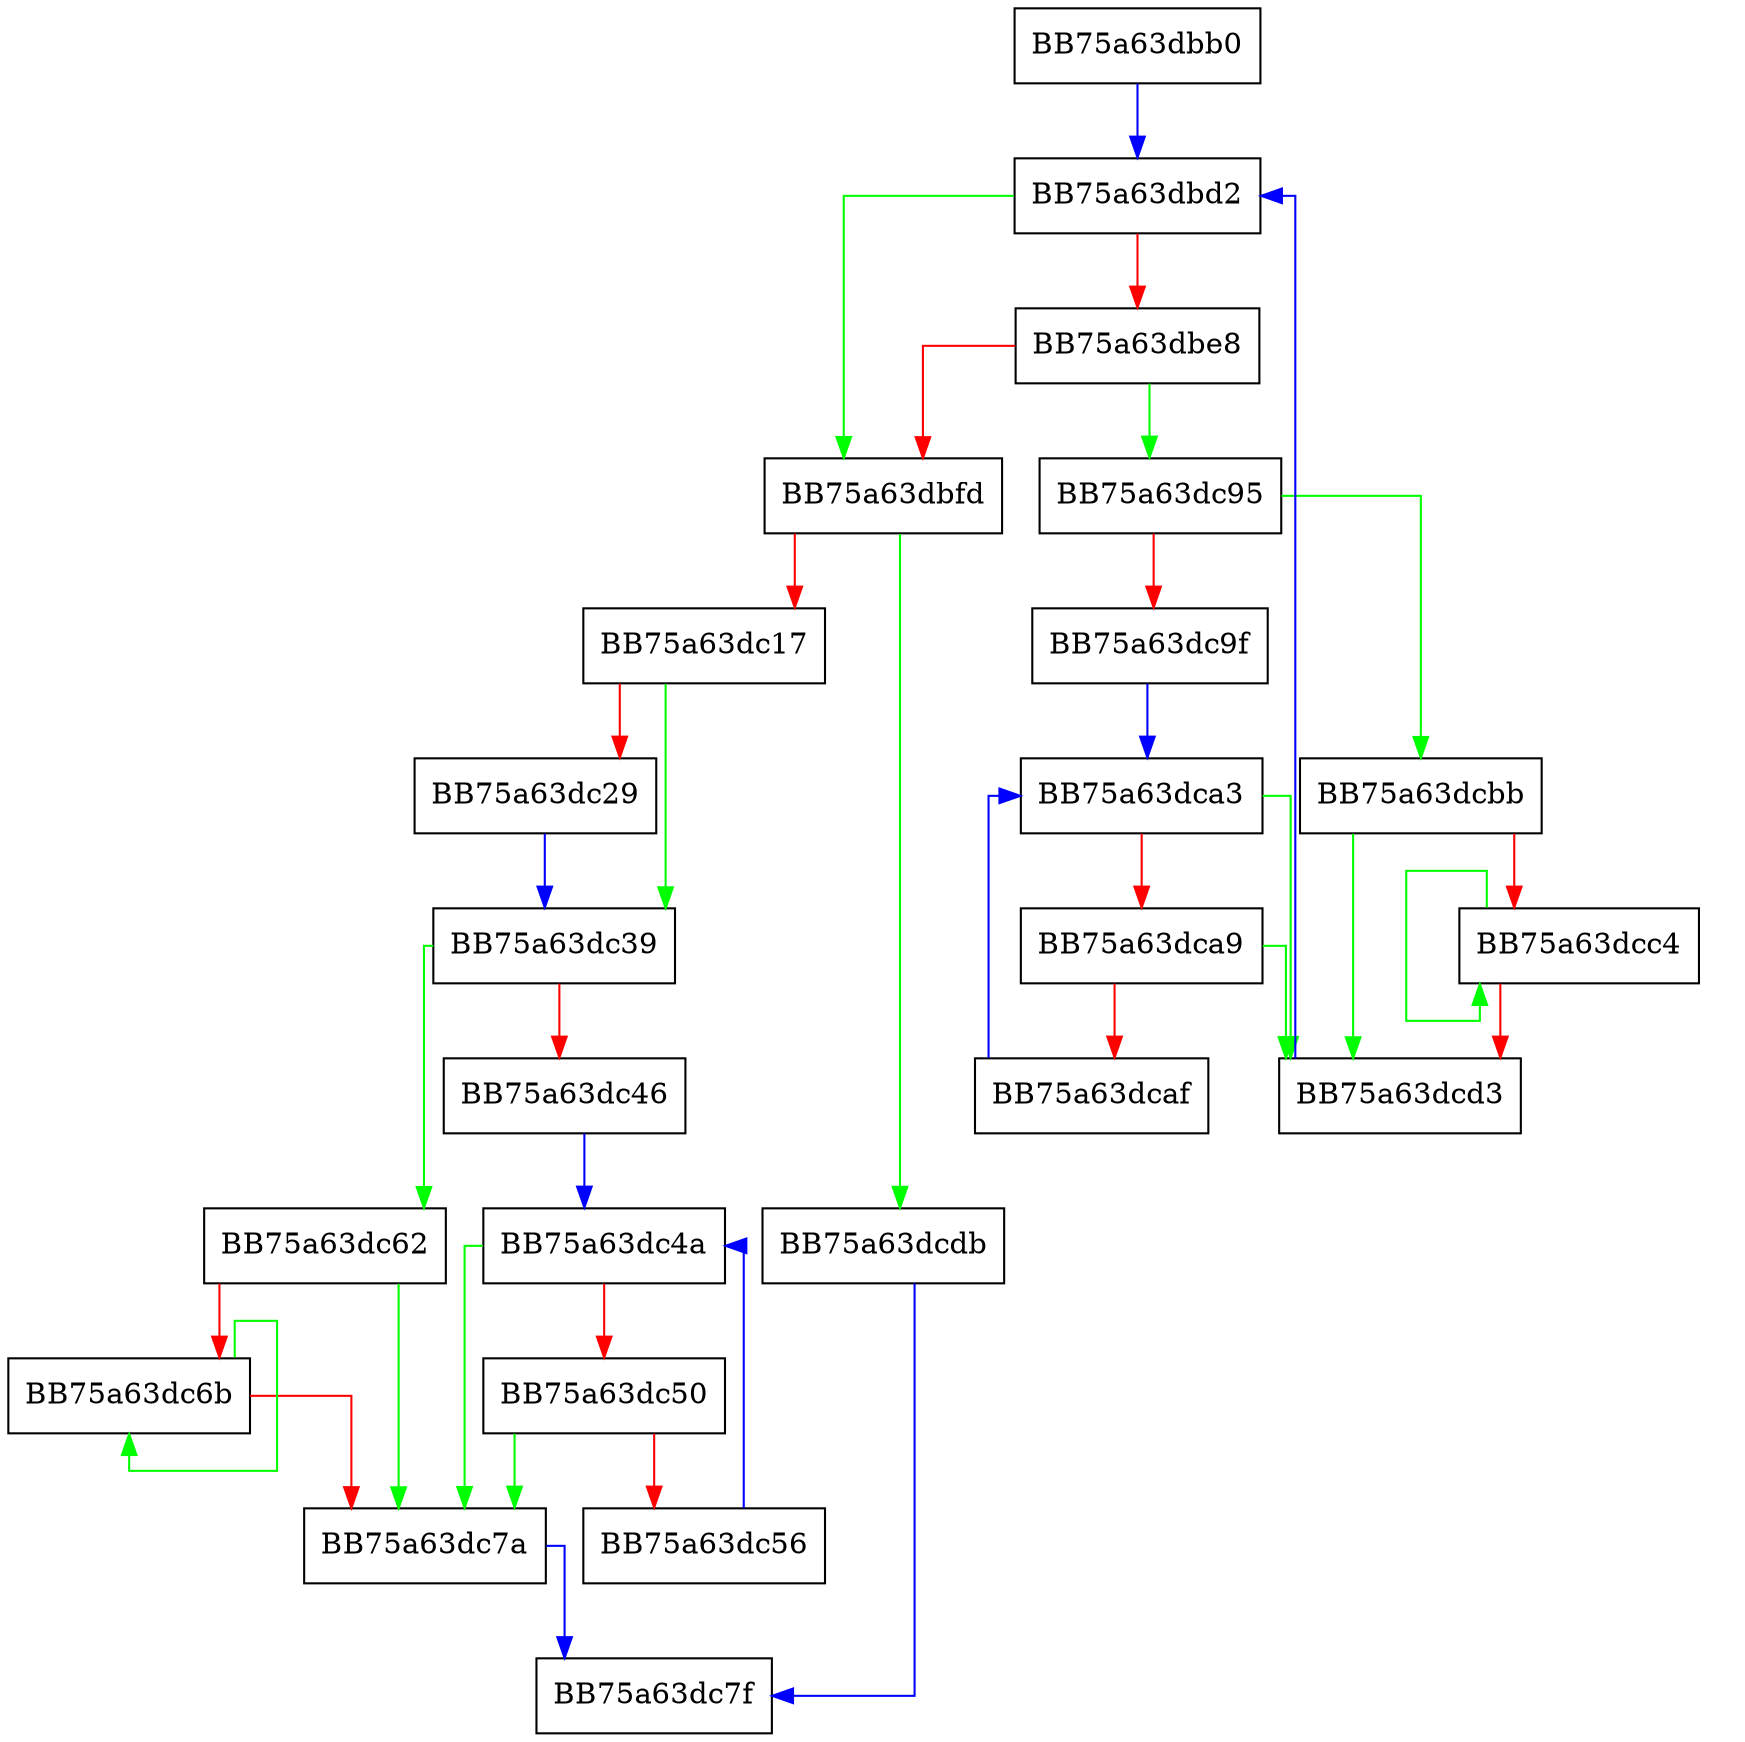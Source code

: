 digraph GetNextSubKey {
  node [shape="box"];
  graph [splines=ortho];
  BB75a63dbb0 -> BB75a63dbd2 [color="blue"];
  BB75a63dbd2 -> BB75a63dbfd [color="green"];
  BB75a63dbd2 -> BB75a63dbe8 [color="red"];
  BB75a63dbe8 -> BB75a63dc95 [color="green"];
  BB75a63dbe8 -> BB75a63dbfd [color="red"];
  BB75a63dbfd -> BB75a63dcdb [color="green"];
  BB75a63dbfd -> BB75a63dc17 [color="red"];
  BB75a63dc17 -> BB75a63dc39 [color="green"];
  BB75a63dc17 -> BB75a63dc29 [color="red"];
  BB75a63dc29 -> BB75a63dc39 [color="blue"];
  BB75a63dc39 -> BB75a63dc62 [color="green"];
  BB75a63dc39 -> BB75a63dc46 [color="red"];
  BB75a63dc46 -> BB75a63dc4a [color="blue"];
  BB75a63dc4a -> BB75a63dc7a [color="green"];
  BB75a63dc4a -> BB75a63dc50 [color="red"];
  BB75a63dc50 -> BB75a63dc7a [color="green"];
  BB75a63dc50 -> BB75a63dc56 [color="red"];
  BB75a63dc56 -> BB75a63dc4a [color="blue"];
  BB75a63dc62 -> BB75a63dc7a [color="green"];
  BB75a63dc62 -> BB75a63dc6b [color="red"];
  BB75a63dc6b -> BB75a63dc6b [color="green"];
  BB75a63dc6b -> BB75a63dc7a [color="red"];
  BB75a63dc7a -> BB75a63dc7f [color="blue"];
  BB75a63dc95 -> BB75a63dcbb [color="green"];
  BB75a63dc95 -> BB75a63dc9f [color="red"];
  BB75a63dc9f -> BB75a63dca3 [color="blue"];
  BB75a63dca3 -> BB75a63dcd3 [color="green"];
  BB75a63dca3 -> BB75a63dca9 [color="red"];
  BB75a63dca9 -> BB75a63dcd3 [color="green"];
  BB75a63dca9 -> BB75a63dcaf [color="red"];
  BB75a63dcaf -> BB75a63dca3 [color="blue"];
  BB75a63dcbb -> BB75a63dcd3 [color="green"];
  BB75a63dcbb -> BB75a63dcc4 [color="red"];
  BB75a63dcc4 -> BB75a63dcc4 [color="green"];
  BB75a63dcc4 -> BB75a63dcd3 [color="red"];
  BB75a63dcd3 -> BB75a63dbd2 [color="blue"];
  BB75a63dcdb -> BB75a63dc7f [color="blue"];
}